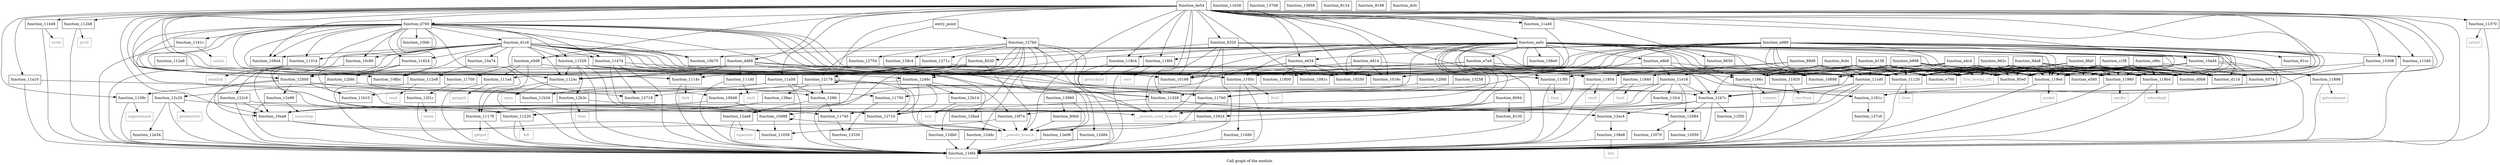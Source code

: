 digraph "Call graph of the module." {
  label="Call graph of the module.";
  node [shape=record];

  Node_function_e5d8 [label="{function_e5d8}"];
  Node_function_10c80 [label="{function_10c80}"];
  Node_function_e580 [label="{function_e580}"];
  Node_function_10d98 [label="{function_10d98}"];
  Node_function_108e0 [label="{function_108e0}"];
  Node_function_1141c [label="{function_1141c}"];
  Node_function_11220 [label="{function_11220}"];
  Node_function_10ea8 [label="{function_10ea8}"];
  Node_function_11448 [label="{function_11448}"];
  Node_function_e634 [label="{function_e634}"];
  Node_function_e700 [label="{function_e700}"];
  Node_function_10948 [label="{function_10948}"];
  Node_function_11474 [label="{function_11474}"];
  Node_function_11528 [label="{function_11528}"];
  Node_function_10f74 [label="{function_10f74}"];
  Node_function_11624 [label="{function_11624}"];
  Node_function_11058 [label="{function_11058}"];
  Node_function_116f4 [label="{function_116f4}"];
  Node_function_112e8 [label="{function_112e8}"];
  Node_function_118c4 [label="{function_118c4}"];
  Node_function_11314 [label="{function_11314}"];
  Node_function_11700 [label="{function_11700}"];
  Node_function_e7e4 [label="{function_e7e4}"];
  Node_function_e8b8 [label="{function_e8b8}"];
  Node_function_10a74 [label="{function_10a74}"];
  Node_function_1124c [label="{function_1124c}"];
  Node_function_11740 [label="{function_11740}"];
  Node_function_1105c [label="{function_1105c}"];
  Node_function_11750 [label="{function_11750}"];
  Node_function_110d0 [label="{function_110d0}"];
  Node_function_11760 [label="{function_11760}"];
  Node_function_118f4 [label="{function_118f4}"];
  Node_function_11340 [label="{function_11340}"];
  Node_function_ea5c [label="{function_ea5c}"];
  Node_function_1016c [label="{function_1016c}"];
  Node_function_10198 [label="{function_10198}"];
  Node_function_11120 [label="{function_11120}"];
  Node_function_11800 [label="{function_11800}"];
  Node_function_1114c [label="{function_1114c}"];
  Node_function_1181c [label="{function_1181c}"];
  Node_function_11178 [label="{function_11178}"];
  Node_function_11370 [label="{function_11370}"];
  Node_function_11920 [label="{function_11920}"];
  Node_function_1139c [label="{function_1139c}"];
  Node_function_10250 [label="{function_10250}"];
  Node_function_111a4 [label="{function_111a4}"];
  Node_function_10308 [label="{function_10308}"];
  Node_function_10ad4 [label="{function_10ad4}"];
  Node_function_112a8 [label="{function_112a8}"];
  Node_function_11840 [label="{function_11840}"];
  Node_function_1081c [label="{function_1081c}"];
  Node_function_10844 [label="{function_10844}"];
  Node_function_11980 [label="{function_11980}"];
  Node_function_10b70 [label="{function_10b70}"];
  Node_function_1186c [label="{function_1186c}"];
  Node_function_111d0 [label="{function_111d0}"];
  Node_function_11954 [label="{function_11954}"];
  Node_function_10898 [label="{function_10898}"];
  Node_function_108bc [label="{function_108bc}"];
  Node_function_113f0 [label="{function_113f0}"];
  Node_function_10bfc [label="{function_10bfc}"];
  Node_function_11898 [label="{function_11898}"];
  Node_function_112b8 [label="{function_112b8}"];
  Node_function_11a10 [label="{function_11a10}"];
  Node_function_11a40 [label="{function_11a40}"];
  Node_function_11a58 [label="{function_11a58}"];
  Node_function_11b10 [label="{function_11b10}"];
  Node_function_11b34 [label="{function_11b34}"];
  Node_function_11b58 [label="{function_11b58}"];
  Node_function_11b7c [label="{function_11b7c}"];
  Node_function_12db0 [label="{function_12db0}"];
  Node_function_119e4 [label="{function_119e4}"];
  Node_function_119b4 [label="{function_119b4}"];
  Node_function_13258 [label="{function_13258}"];
  Node_function_13330 [label="{function_13330}"];
  Node_function_137b8 [label="{function_137b8}"];
  Node_function_137c0 [label="{function_137c0}"];
  Node_function_138ac [label="{function_138ac}"];
  Node_function_138c4 [label="{function_138c4}"];
  Node_function_138e8 [label="{function_138e8}"];
  Node_function_13924 [label="{function_13924}"];
  Node_function_13958 [label="{function_13958}"];
  Node_function_13960 [label="{function_13960}"];
  Node_fcntl [color="gray50", fontcolor="gray50", label="{fcntl}"];
  Node_close [color="gray50", fontcolor="gray50", label="{close}"];
  Node_fork [color="gray50", fontcolor="gray50", label="{fork}"];
  Node_getpid [color="gray50", fontcolor="gray50", label="{getpid}"];
  Node_getppid [color="gray50", fontcolor="gray50", label="{getppid}"];
  Node_ioctl [color="gray50", fontcolor="gray50", label="{ioctl}"];
  Node_kill [color="gray50", fontcolor="gray50", label="{kill}"];
  Node_open [color="gray50", fontcolor="gray50", label="{open}"];
  Node_prctl [color="gray50", fontcolor="gray50", label="{prctl}"];
  Node_read [color="gray50", fontcolor="gray50", label="{read}"];
  Node_readlink [color="gray50", fontcolor="gray50", label="{readlink}"];
  Node_setsid [color="gray50", fontcolor="gray50", label="{setsid}"];
  Node_sigprocmask [color="gray50", fontcolor="gray50", label="{sigprocmask}"];
  Node_time [color="gray50", fontcolor="gray50", label="{time}"];
  Node_unlink [color="gray50", fontcolor="gray50", label="{unlink}"];
  Node_write [color="gray50", fontcolor="gray50", label="{write}"];
  Node_bind [color="gray50", fontcolor="gray50", label="{bind}"];
  Node_connect [color="gray50", fontcolor="gray50", label="{connect}"];
  Node_getsockname [color="gray50", fontcolor="gray50", label="{getsockname}"];
  Node_getsockopt [color="gray50", fontcolor="gray50", label="{getsockopt}"];
  Node_recv [color="gray50", fontcolor="gray50", label="{recv}"];
  Node_recvfrom [color="gray50", fontcolor="gray50", label="{recvfrom}"];
  Node_send [color="gray50", fontcolor="gray50", label="{send}"];
  Node_sendto [color="gray50", fontcolor="gray50", label="{sendto}"];
  Node_setsockopt [color="gray50", fontcolor="gray50", label="{setsockopt}"];
  Node_socket [color="gray50", fontcolor="gray50", label="{socket}"];
  Node_sigaction [color="gray50", fontcolor="gray50", label="{sigaction}"];
  Node_exit [color="gray50", fontcolor="gray50", label="{exit}"];
  Node_fstat [color="gray50", fontcolor="gray50", label="{fstat}"];
  Node_getdents64 [color="gray50", fontcolor="gray50", label="{getdents64}"];
  Node_nanosleep [color="gray50", fontcolor="gray50", label="{nanosleep}"];
  Node_times [color="gray50", fontcolor="gray50", label="{times}"];
  Node_brk [color="gray50", fontcolor="gray50", label="{brk}"];
  Node_llvm_bswap_i32 [color="gray50", fontcolor="gray50", label="{llvm_bswap_i32}"];
  Node_function_127b0 [label="{function_127b0}"];
  Node_function_129fc [label="{function_129fc}"];
  Node_function_12ae8 [label="{function_12ae8}"];
  Node_function_12b14 [label="{function_12b14}"];
  Node_function_12b3c [label="{function_12b3c}"];
  Node_function_12b8c [label="{function_12b8c}"];
  Node_function_12c20 [label="{function_12c20}"];
  Node_function_12ddc [label="{function_12ddc}"];
  Node_function_12e08 [label="{function_12e08}"];
  Node_function_12e34 [label="{function_12e34}"];
  Node_function_12e98 [label="{function_12e98}"];
  Node_function_12ec4 [label="{function_12ec4}"];
  Node_function_12f1c [label="{function_12f1c}"];
  Node_function_12f48 [label="{function_12f48}"];
  Node_function_11cd0 [label="{function_11cd0}"];
  Node_function_11d28 [label="{function_11d28}"];
  Node_function_11e18 [label="{function_11e18}"];
  Node_function_11f30 [label="{function_11f30}"];
  Node_function_11fc4 [label="{function_11fc4}"];
  Node_function_12050 [label="{function_12050}"];
  Node_function_12070 [label="{function_12070}"];
  Node_function_12084 [label="{function_12084}"];
  Node_function_12178 [label="{function_12178}"];
  Node_function_122c0 [label="{function_122c0}"];
  Node_function_1246c [label="{function_1246c}"];
  Node_function_12500 [label="{function_12500}"];
  Node_function_126a4 [label="{function_126a4}"];
  Node_function_12710 [label="{function_12710}"];
  Node_function_12d84 [label="{function_12d84}"];
  Node_function_12718 [label="{function_12718}"];
  Node_function_1271c [label="{function_1271c}"];
  Node_function_12754 [label="{function_12754}"];
  Node___pseudo_branch [color="gray50", fontcolor="gray50", label="{__pseudo_branch}"];
  Node___pseudo_cond_branch [color="gray50", fontcolor="gray50", label="{__pseudo_cond_branch}"];
  Node_function_8094 [label="{function_8094}"];
  Node_function_80b0 [label="{function_80b0}"];
  Node_function_8124 [label="{function_8124}"];
  Node_function_8130 [label="{function_8130}"];
  Node_function_8188 [label="{function_8188}"];
  Node_entry_point [label="{entry_point}"];
  Node_function_81cc [label="{function_81cc}"];
  Node_function_8230 [label="{function_8230}"];
  Node_function_8320 [label="{function_8320}"];
  Node_function_8574 [label="{function_8574}"];
  Node_function_85e0 [label="{function_85e0}"];
  Node_function_8650 [label="{function_8650}"];
  Node_function_89d8 [label="{function_89d8}"];
  Node_function_8cbc [label="{function_8cbc}"];
  Node_function_8fa0 [label="{function_8fa0}"];
  Node_function_962c [label="{function_962c}"];
  Node_function_9da8 [label="{function_9da8}"];
  Node_function_a4c4 [label="{function_a4c4}"];
  Node_function_a988 [label="{function_a988}"];
  Node_function_b138 [label="{function_b138}"];
  Node_function_b998 [label="{function_b998}"];
  Node_function_c1f8 [label="{function_c1f8}"];
  Node_function_c96c [label="{function_c96c}"];
  Node_function_d0b8 [label="{function_d0b8}"];
  Node_function_d114 [label="{function_d114}"];
  Node_function_d1c4 [label="{function_d1c4}"];
  Node_function_d760 [label="{function_d760}"];
  Node_function_dcfc [label="{function_dcfc}"];
  Node_function_dd14 [label="{function_dd14}"];
  Node_function_dd68 [label="{function_dd68}"];
  Node_function_de54 [label="{function_de54}"];
  Node_function_e5d8 -> Node_function_11700;
  Node_function_e5d8 -> Node_function_11178;
  Node_function_e5d8 -> Node_function_111a4;
  Node_function_e5d8 -> Node_function_113f0;
  Node_function_10c80 -> Node_function_10d98;
  Node_function_10c80 -> Node_function_10ea8;
  Node_function_10d98 -> Node_function_10d98;
  Node_function_10d98 -> Node_function_11058;
  Node_function_10d98 -> Node___pseudo_branch;
  Node_function_1141c -> Node_function_116f4;
  Node_function_1141c -> Node_unlink;
  Node_function_11220 -> Node_function_116f4;
  Node_function_11220 -> Node_kill;
  Node_function_10ea8 -> Node_function_11058;
  Node_function_10ea8 -> Node___pseudo_branch;
  Node_function_11448 -> Node_function_116f4;
  Node_function_11448 -> Node_write;
  Node_function_e634 -> Node_function_10ea8;
  Node_function_e634 -> Node_function_1016c;
  Node_function_e634 -> Node_function_10198;
  Node_function_e634 -> Node_function_11800;
  Node_function_e634 -> Node_function_10250;
  Node_function_e634 -> Node_function_1081c;
  Node_function_10948 -> Node_function_10d98;
  Node_function_10948 -> Node_function_10ea8;
  Node_function_11474 -> Node_function_116f4;
  Node_function_11474 -> Node_function_11120;
  Node_function_11474 -> Node_function_11d28;
  Node_function_11474 -> Node_function_12710;
  Node_function_11474 -> Node_function_12718;
  Node_function_11528 -> Node_function_116f4;
  Node_function_11528 -> Node_function_1124c;
  Node_function_11528 -> Node_function_1105c;
  Node_function_11528 -> Node_function_11120;
  Node_function_11528 -> Node_function_11b7c;
  Node_function_11528 -> Node_function_12b3c;
  Node_function_11528 -> Node_function_11cd0;
  Node_function_11528 -> Node_function_11d28;
  Node_function_11528 -> Node_function_12710;
  Node_function_10f74 -> Node_function_11058;
  Node_function_10f74 -> Node___pseudo_branch;
  Node_function_11624 -> Node_function_12b8c;
  Node_function_11624 -> Node_function_12710;
  Node_function_11624 -> Node_function_12718;
  Node_function_112e8 -> Node_function_116f4;
  Node_function_112e8 -> Node_read;
  Node_function_118c4 -> Node_function_116f4;
  Node_function_118c4 -> Node_getsockopt;
  Node_function_11314 -> Node_function_116f4;
  Node_function_11314 -> Node_readlink;
  Node_function_11700 -> Node_function_12f1c;
  Node_function_e7e4 -> Node_function_1105c;
  Node_function_e7e4 -> Node_function_1186c;
  Node_function_e7e4 -> Node_function_108bc;
  Node_function_e7e4 -> Node_function_119e4;
  Node_function_e7e4 -> Node___pseudo_cond_branch;
  Node_function_e8b8 -> Node_function_1081c;
  Node_function_e8b8 -> Node_function_10898;
  Node_function_e8b8 -> Node_function_11b7c;
  Node_function_e8b8 -> Node_function_11e18;
  Node_function_10a74 -> Node_function_112e8;
  Node_function_1124c -> Node_function_116f4;
  Node_function_1124c -> Node_open;
  Node_function_11740 -> Node_function_13330;
  Node_function_1105c -> Node_function_116f4;
  Node_function_1105c -> Node_function_110d0;
  Node_function_1105c -> Node_fcntl;
  Node_function_11750 -> Node_function_13330;
  Node_function_110d0 -> Node_function_116f4;
  Node_function_11760 -> Node___pseudo_branch;
  Node_function_118f4 -> Node_function_116f4;
  Node_function_118f4 -> Node_recv;
  Node_function_11340 -> Node_function_116f4;
  Node_function_ea5c -> Node_function_e5d8;
  Node_function_ea5c -> Node_function_e580;
  Node_function_ea5c -> Node_function_108e0;
  Node_function_ea5c -> Node_function_10ea8;
  Node_function_ea5c -> Node_function_10f74;
  Node_function_ea5c -> Node_function_116f4;
  Node_function_ea5c -> Node_function_118c4;
  Node_function_ea5c -> Node_function_e7e4;
  Node_function_ea5c -> Node_function_e8b8;
  Node_function_ea5c -> Node_function_11740;
  Node_function_ea5c -> Node_function_1105c;
  Node_function_ea5c -> Node_function_11750;
  Node_function_ea5c -> Node_function_118f4;
  Node_function_ea5c -> Node_function_11340;
  Node_function_ea5c -> Node_function_1016c;
  Node_function_ea5c -> Node_function_10198;
  Node_function_ea5c -> Node_function_11120;
  Node_function_ea5c -> Node_function_1114c;
  Node_function_ea5c -> Node_function_1181c;
  Node_function_ea5c -> Node_function_11920;
  Node_function_ea5c -> Node_function_10250;
  Node_function_ea5c -> Node_function_10ad4;
  Node_function_ea5c -> Node_function_11980;
  Node_function_ea5c -> Node_function_1186c;
  Node_function_ea5c -> Node_function_11954;
  Node_function_ea5c -> Node_function_113f0;
  Node_function_ea5c -> Node_function_119e4;
  Node_function_ea5c -> Node_function_119b4;
  Node_function_ea5c -> Node_llvm_bswap_i32;
  Node_function_ea5c -> Node_function_11cd0;
  Node_function_ea5c -> Node_function_1246c;
  Node_function_ea5c -> Node_function_d0b8;
  Node_function_ea5c -> Node_function_d114;
  Node_function_11120 -> Node_function_116f4;
  Node_function_11120 -> Node_close;
  Node_function_1114c -> Node_function_116f4;
  Node_function_1114c -> Node_fork;
  Node_function_1181c -> Node_function_137c0;
  Node_function_11178 -> Node_function_116f4;
  Node_function_11178 -> Node_getpid;
  Node_function_11370 -> Node_function_116f4;
  Node_function_11370 -> Node_setsid;
  Node_function_11920 -> Node_function_116f4;
  Node_function_11920 -> Node_recvfrom;
  Node_function_1139c -> Node_function_116f4;
  Node_function_1139c -> Node_sigprocmask;
  Node_function_111a4 -> Node_function_116f4;
  Node_function_111a4 -> Node_getppid;
  Node_function_10308 -> Node_function_10898;
  Node_function_10308 -> Node_function_11b7c;
  Node_function_10ad4 -> Node_function_116f4;
  Node_function_10ad4 -> Node_function_11120;
  Node_function_10ad4 -> Node_function_1186c;
  Node_function_10ad4 -> Node_function_11898;
  Node_function_10ad4 -> Node_function_119e4;
  Node_function_112a8 -> Node_function_1124c;
  Node_function_11840 -> Node_function_116f4;
  Node_function_11840 -> Node_bind;
  Node_function_11980 -> Node_function_116f4;
  Node_function_11980 -> Node_sendto;
  Node_function_1186c -> Node_function_116f4;
  Node_function_1186c -> Node_connect;
  Node_function_111d0 -> Node_function_116f4;
  Node_function_111d0 -> Node_ioctl;
  Node_function_11954 -> Node_function_116f4;
  Node_function_11954 -> Node_send;
  Node_function_113f0 -> Node_function_116f4;
  Node_function_113f0 -> Node_time;
  Node_function_11898 -> Node_function_116f4;
  Node_function_11898 -> Node_getsockname;
  Node_function_112b8 -> Node_function_116f4;
  Node_function_112b8 -> Node_prctl;
  Node_function_11a10 -> Node_function_116f4;
  Node_function_11a10 -> Node_function_11b34;
  Node_function_11a40 -> Node_function_11760;
  Node_function_11a58 -> Node_function_116f4;
  Node_function_11a58 -> Node_function_11b10;
  Node_function_11a58 -> Node_function_11b34;
  Node_function_11a58 -> Node_function_129fc;
  Node_function_11b7c -> Node_function_116f4;
  Node_function_11b7c -> Node_function_12ec4;
  Node_function_11b7c -> Node_function_11f30;
  Node_function_11b7c -> Node_function_12084;
  Node_function_11b7c -> Node_function_12710;
  Node_function_11b7c -> Node___pseudo_cond_branch;
  Node_function_12db0 -> Node_function_116f4;
  Node_function_119e4 -> Node_function_116f4;
  Node_function_119e4 -> Node_socket;
  Node_function_119b4 -> Node_function_116f4;
  Node_function_119b4 -> Node_setsockopt;
  Node_function_13258 -> Node_function_11760;
  Node_function_138ac -> Node_function_11220;
  Node_function_138ac -> Node_function_11178;
  Node_function_138e8 -> Node_function_116f4;
  Node_function_138e8 -> Node_brk;
  Node_function_13924 -> Node___pseudo_branch;
  Node_function_13960 -> Node___pseudo_branch;
  Node_function_13960 -> Node_function_80b0;
  Node_function_127b0 -> Node_function_116f4;
  Node_function_127b0 -> Node_function_11760;
  Node_function_127b0 -> Node_function_12db0;
  Node_function_127b0 -> Node_function_138c4;
  Node_function_127b0 -> Node_function_12ddc;
  Node_function_127b0 -> Node_function_12e08;
  Node_function_127b0 -> Node_function_1246c;
  Node_function_127b0 -> Node_function_12d84;
  Node_function_127b0 -> Node_function_1271c;
  Node_function_127b0 -> Node_function_12754;
  Node_function_127b0 -> Node___pseudo_branch;
  Node_function_127b0 -> Node___pseudo_cond_branch;
  Node_function_129fc -> Node_function_11740;
  Node_function_129fc -> Node_function_12ae8;
  Node_function_12ae8 -> Node_function_116f4;
  Node_function_12ae8 -> Node_sigaction;
  Node_function_12b14 -> Node_exit;
  Node_function_12b3c -> Node_function_116f4;
  Node_function_12b3c -> Node_fstat;
  Node_function_12b3c -> Node___pseudo_cond_branch;
  Node_function_12b8c -> Node_function_11750;
  Node_function_12b8c -> Node_function_12c20;
  Node_function_12c20 -> Node_function_116f4;
  Node_function_12c20 -> Node_function_11740;
  Node_function_12c20 -> Node_getdents64;
  Node_function_12c20 -> Node_function_12e34;
  Node_function_12ddc -> Node_function_116f4;
  Node_function_12e08 -> Node_function_116f4;
  Node_function_12e34 -> Node_function_116f4;
  Node_function_12e98 -> Node_function_116f4;
  Node_function_12e98 -> Node_nanosleep;
  Node_function_12ec4 -> Node_function_138e8;
  Node_function_12f1c -> Node_function_116f4;
  Node_function_12f1c -> Node_times;
  Node_function_12f48 -> Node_function_11760;
  Node_function_11cd0 -> Node_function_10d98;
  Node_function_11cd0 -> Node_function_116f4;
  Node_function_11cd0 -> Node_function_11b7c;
  Node_function_11cd0 -> Node___pseudo_cond_branch;
  Node_function_11d28 -> Node_function_12ec4;
  Node_function_11d28 -> Node_function_12084;
  Node_function_11d28 -> Node_function_12710;
  Node_function_11e18 -> Node_function_11740;
  Node_function_11e18 -> Node_function_11b7c;
  Node_function_11e18 -> Node_function_11d28;
  Node_function_11e18 -> Node_function_11fc4;
  Node_function_11e18 -> Node_function_12084;
  Node_function_11e18 -> Node_function_12710;
  Node_function_12084 -> Node_function_12050;
  Node_function_12084 -> Node_function_12070;
  Node_function_12178 -> Node_function_11760;
  Node_function_12178 -> Node_function_11b34;
  Node_function_12178 -> Node_function_138ac;
  Node_function_12178 -> Node_function_129fc;
  Node_function_12178 -> Node_function_12178;
  Node_function_12178 -> Node_function_12710;
  Node_function_12178 -> Node___pseudo_cond_branch;
  Node_function_122c0 -> Node_function_10d98;
  Node_function_122c0 -> Node_function_10ea8;
  Node_function_122c0 -> Node_function_116f4;
  Node_function_1246c -> Node_function_12b14;
  Node_function_1246c -> Node_function_126a4;
  Node_function_1246c -> Node_function_12710;
  Node_function_1246c -> Node_function_12718;
  Node_function_1246c -> Node___pseudo_branch;
  Node_function_12500 -> Node_function_116f4;
  Node_function_12500 -> Node_function_1139c;
  Node_function_12500 -> Node_function_11b10;
  Node_function_12500 -> Node_function_11b34;
  Node_function_12500 -> Node_function_129fc;
  Node_function_12500 -> Node_function_12e98;
  Node_function_126a4 -> Node___pseudo_branch;
  Node_function_12d84 -> Node_function_116f4;
  Node_function_1271c -> Node_function_1124c;
  Node_function_1271c -> Node_function_1105c;
  Node_function_1271c -> Node_function_12178;
  Node_function_8094 -> Node_function_13924;
  Node_function_8094 -> Node___pseudo_branch;
  Node_function_8094 -> Node_function_8130;
  Node_function_80b0 -> Node___pseudo_branch;
  Node_entry_point -> Node_function_127b0;
  Node_entry_point -> Node_function_12178;
  Node_function_8230 -> Node_function_11220;
  Node_function_8230 -> Node_function_1114c;
  Node_function_8230 -> Node_function_111a4;
  Node_function_8230 -> Node_function_1246c;
  Node_function_8230 -> Node_function_12500;
  Node_function_8230 -> Node___pseudo_branch;
  Node_function_8320 -> Node_function_116f4;
  Node_function_8320 -> Node_function_10898;
  Node_function_8320 -> Node_function_11cd0;
  Node_function_8320 -> Node_function_11d28;
  Node_function_8320 -> Node___pseudo_cond_branch;
  Node_function_8320 -> Node_function_8230;
  Node_function_8574 -> Node_function_1181c;
  Node_function_85e0 -> Node_function_10948;
  Node_function_8650 -> Node_function_11cd0;
  Node_function_8650 -> Node_function_11e18;
  Node_function_89d8 -> Node_function_e580;
  Node_function_89d8 -> Node_function_e700;
  Node_function_89d8 -> Node_function_11840;
  Node_function_89d8 -> Node_function_1186c;
  Node_function_89d8 -> Node_function_11954;
  Node_function_89d8 -> Node_function_119e4;
  Node_function_89d8 -> Node_llvm_bswap_i32;
  Node_function_89d8 -> Node_function_11cd0;
  Node_function_89d8 -> Node_function_85e0;
  Node_function_8cbc -> Node_function_e580;
  Node_function_8cbc -> Node_function_e700;
  Node_function_8cbc -> Node_function_11840;
  Node_function_8cbc -> Node_function_1186c;
  Node_function_8cbc -> Node_function_11954;
  Node_function_8cbc -> Node_function_119e4;
  Node_function_8cbc -> Node_llvm_bswap_i32;
  Node_function_8cbc -> Node_function_11cd0;
  Node_function_8cbc -> Node_function_85e0;
  Node_function_8fa0 -> Node_function_e580;
  Node_function_8fa0 -> Node_function_e700;
  Node_function_8fa0 -> Node_function_11120;
  Node_function_8fa0 -> Node_function_11980;
  Node_function_8fa0 -> Node_function_119e4;
  Node_function_8fa0 -> Node_function_119b4;
  Node_function_8fa0 -> Node_llvm_bswap_i32;
  Node_function_8fa0 -> Node_function_11cd0;
  Node_function_8fa0 -> Node_function_85e0;
  Node_function_8fa0 -> Node_function_d0b8;
  Node_function_8fa0 -> Node_function_d114;
  Node_function_962c -> Node_function_e580;
  Node_function_962c -> Node_function_e700;
  Node_function_962c -> Node_function_11120;
  Node_function_962c -> Node_function_11980;
  Node_function_962c -> Node_function_10898;
  Node_function_962c -> Node_function_119e4;
  Node_function_962c -> Node_function_119b4;
  Node_function_962c -> Node_llvm_bswap_i32;
  Node_function_962c -> Node_function_11cd0;
  Node_function_962c -> Node_function_85e0;
  Node_function_962c -> Node_function_d0b8;
  Node_function_962c -> Node_function_d114;
  Node_function_9da8 -> Node_function_e580;
  Node_function_9da8 -> Node_function_e700;
  Node_function_9da8 -> Node_function_11120;
  Node_function_9da8 -> Node_function_11980;
  Node_function_9da8 -> Node_function_119e4;
  Node_function_9da8 -> Node_function_119b4;
  Node_function_9da8 -> Node_llvm_bswap_i32;
  Node_function_9da8 -> Node_function_11cd0;
  Node_function_9da8 -> Node_function_85e0;
  Node_function_9da8 -> Node_function_d0b8;
  Node_function_9da8 -> Node_function_d114;
  Node_function_a4c4 -> Node_function_e580;
  Node_function_a4c4 -> Node_function_1016c;
  Node_function_a4c4 -> Node_function_11120;
  Node_function_a4c4 -> Node_function_10250;
  Node_function_a4c4 -> Node_function_11980;
  Node_function_a4c4 -> Node_function_10898;
  Node_function_a4c4 -> Node_function_119e4;
  Node_function_a4c4 -> Node_function_119b4;
  Node_function_a4c4 -> Node_llvm_bswap_i32;
  Node_function_a4c4 -> Node_function_11cd0;
  Node_function_a4c4 -> Node_function_85e0;
  Node_function_a4c4 -> Node_function_d0b8;
  Node_function_a4c4 -> Node_function_d114;
  Node_function_a988 -> Node_function_e580;
  Node_function_a988 -> Node_function_e634;
  Node_function_a988 -> Node_function_112e8;
  Node_function_a988 -> Node_function_1124c;
  Node_function_a988 -> Node_function_1016c;
  Node_function_a988 -> Node_function_10198;
  Node_function_a988 -> Node_function_11120;
  Node_function_a988 -> Node_function_1181c;
  Node_function_a988 -> Node_function_10250;
  Node_function_a988 -> Node_function_1081c;
  Node_function_a988 -> Node_function_11980;
  Node_function_a988 -> Node_function_10b70;
  Node_function_a988 -> Node_function_10898;
  Node_function_a988 -> Node_function_119e4;
  Node_function_a988 -> Node_function_119b4;
  Node_function_a988 -> Node_function_11cd0;
  Node_function_a988 -> Node_function_81cc;
  Node_function_a988 -> Node_function_85e0;
  Node_function_a988 -> Node_function_d0b8;
  Node_function_a988 -> Node_function_d114;
  Node_function_b138 -> Node_function_e580;
  Node_function_b138 -> Node_function_e700;
  Node_function_b138 -> Node_function_1105c;
  Node_function_b138 -> Node_function_11120;
  Node_function_b138 -> Node_function_11920;
  Node_function_b138 -> Node_function_11980;
  Node_function_b138 -> Node_function_1186c;
  Node_function_b138 -> Node_function_113f0;
  Node_function_b138 -> Node_function_11b7c;
  Node_function_b138 -> Node_function_119e4;
  Node_function_b138 -> Node_function_119b4;
  Node_function_b138 -> Node_llvm_bswap_i32;
  Node_function_b138 -> Node_function_11cd0;
  Node_function_b138 -> Node_function_85e0;
  Node_function_b138 -> Node_function_d0b8;
  Node_function_b138 -> Node_function_d114;
  Node_function_b998 -> Node_function_e580;
  Node_function_b998 -> Node_function_e700;
  Node_function_b998 -> Node_function_1105c;
  Node_function_b998 -> Node_function_11120;
  Node_function_b998 -> Node_function_11920;
  Node_function_b998 -> Node_function_11980;
  Node_function_b998 -> Node_function_1186c;
  Node_function_b998 -> Node_function_113f0;
  Node_function_b998 -> Node_function_11b7c;
  Node_function_b998 -> Node_function_119e4;
  Node_function_b998 -> Node_function_119b4;
  Node_function_b998 -> Node_llvm_bswap_i32;
  Node_function_b998 -> Node_function_11cd0;
  Node_function_b998 -> Node_function_85e0;
  Node_function_b998 -> Node_function_d0b8;
  Node_function_b998 -> Node_function_d114;
  Node_function_c1f8 -> Node_function_e580;
  Node_function_c1f8 -> Node_function_e700;
  Node_function_c1f8 -> Node_function_11120;
  Node_function_c1f8 -> Node_function_11980;
  Node_function_c1f8 -> Node_function_119e4;
  Node_function_c1f8 -> Node_function_119b4;
  Node_function_c1f8 -> Node_llvm_bswap_i32;
  Node_function_c1f8 -> Node_function_11cd0;
  Node_function_c1f8 -> Node_function_8574;
  Node_function_c1f8 -> Node_function_85e0;
  Node_function_c1f8 -> Node_function_d0b8;
  Node_function_c1f8 -> Node_function_d114;
  Node_function_c96c -> Node_function_e580;
  Node_function_c96c -> Node_function_11120;
  Node_function_c96c -> Node_function_11980;
  Node_function_c96c -> Node_function_119e4;
  Node_function_c96c -> Node_function_119b4;
  Node_function_c96c -> Node_llvm_bswap_i32;
  Node_function_c96c -> Node_function_11cd0;
  Node_function_c96c -> Node_function_8574;
  Node_function_c96c -> Node_function_85e0;
  Node_function_c96c -> Node_function_d0b8;
  Node_function_c96c -> Node_function_d114;
  Node_function_d1c4 -> Node_function_10c80;
  Node_function_d1c4 -> Node_function_11220;
  Node_function_d1c4 -> Node_function_10948;
  Node_function_d1c4 -> Node_function_11474;
  Node_function_d1c4 -> Node_function_11528;
  Node_function_d1c4 -> Node_function_11624;
  Node_function_d1c4 -> Node_function_11314;
  Node_function_d1c4 -> Node_function_10a74;
  Node_function_d1c4 -> Node_function_1124c;
  Node_function_d1c4 -> Node_function_11760;
  Node_function_d1c4 -> Node_function_1016c;
  Node_function_d1c4 -> Node_function_10198;
  Node_function_d1c4 -> Node_function_11120;
  Node_function_d1c4 -> Node_function_10250;
  Node_function_d1c4 -> Node_function_1081c;
  Node_function_d1c4 -> Node_function_10844;
  Node_function_d1c4 -> Node_function_10b70;
  Node_function_d1c4 -> Node_function_108bc;
  Node_function_d1c4 -> Node_function_12500;
  Node_function_d760 -> Node_function_10c80;
  Node_function_d760 -> Node_function_1141c;
  Node_function_d760 -> Node_function_11220;
  Node_function_d760 -> Node_function_10ea8;
  Node_function_d760 -> Node_function_11474;
  Node_function_d760 -> Node_function_11528;
  Node_function_d760 -> Node_function_11624;
  Node_function_d760 -> Node_function_112e8;
  Node_function_d760 -> Node_function_11314;
  Node_function_d760 -> Node_function_1124c;
  Node_function_d760 -> Node_function_1016c;
  Node_function_d760 -> Node_function_10198;
  Node_function_d760 -> Node_function_11120;
  Node_function_d760 -> Node_function_1114c;
  Node_function_d760 -> Node_function_11178;
  Node_function_d760 -> Node_function_10250;
  Node_function_d760 -> Node_function_111a4;
  Node_function_d760 -> Node_function_10844;
  Node_function_d760 -> Node_function_10b70;
  Node_function_d760 -> Node_function_108bc;
  Node_function_d760 -> Node_function_113f0;
  Node_function_d760 -> Node_function_10bfc;
  Node_function_d760 -> Node_function_11b7c;
  Node_function_d760 -> Node_function_122c0;
  Node_function_d760 -> Node_function_12500;
  Node_function_d760 -> Node_function_d1c4;
  Node_function_dd14 -> Node_function_1016c;
  Node_function_dd14 -> Node_function_10198;
  Node_function_dd14 -> Node_function_1181c;
  Node_function_dd14 -> Node_function_10250;
  Node_function_dd68 -> Node_function_1124c;
  Node_function_dd68 -> Node_function_1016c;
  Node_function_dd68 -> Node_function_10198;
  Node_function_dd68 -> Node_function_1114c;
  Node_function_dd68 -> Node_function_10250;
  Node_function_dd68 -> Node_function_111d0;
  Node_function_dd68 -> Node_function_1246c;
  Node_function_dd68 -> Node_function_12500;
  Node_function_de54 -> Node_function_e5d8;
  Node_function_de54 -> Node_function_e580;
  Node_function_de54 -> Node_function_10ea8;
  Node_function_de54 -> Node_function_11448;
  Node_function_de54 -> Node_function_e634;
  Node_function_de54 -> Node_function_10f74;
  Node_function_de54 -> Node_function_116f4;
  Node_function_de54 -> Node_function_118c4;
  Node_function_de54 -> Node_function_1105c;
  Node_function_de54 -> Node_function_118f4;
  Node_function_de54 -> Node_function_11340;
  Node_function_de54 -> Node_function_ea5c;
  Node_function_de54 -> Node_function_1016c;
  Node_function_de54 -> Node_function_10198;
  Node_function_de54 -> Node_function_11120;
  Node_function_de54 -> Node_function_1114c;
  Node_function_de54 -> Node_function_11370;
  Node_function_de54 -> Node_function_1139c;
  Node_function_de54 -> Node_function_10250;
  Node_function_de54 -> Node_function_10308;
  Node_function_de54 -> Node_function_10ad4;
  Node_function_de54 -> Node_function_1081c;
  Node_function_de54 -> Node_function_10844;
  Node_function_de54 -> Node_function_1186c;
  Node_function_de54 -> Node_function_11954;
  Node_function_de54 -> Node_function_108bc;
  Node_function_de54 -> Node_function_112b8;
  Node_function_de54 -> Node_function_11a10;
  Node_function_de54 -> Node_function_11a40;
  Node_function_de54 -> Node_function_11a58;
  Node_function_de54 -> Node_function_119e4;
  Node_function_de54 -> Node_function_12500;
  Node_function_de54 -> Node___pseudo_branch;
  Node_function_de54 -> Node___pseudo_cond_branch;
  Node_function_de54 -> Node_function_8320;
  Node_function_de54 -> Node_function_8650;
  Node_function_de54 -> Node_function_d760;
  Node_function_de54 -> Node_function_dd68;
}
